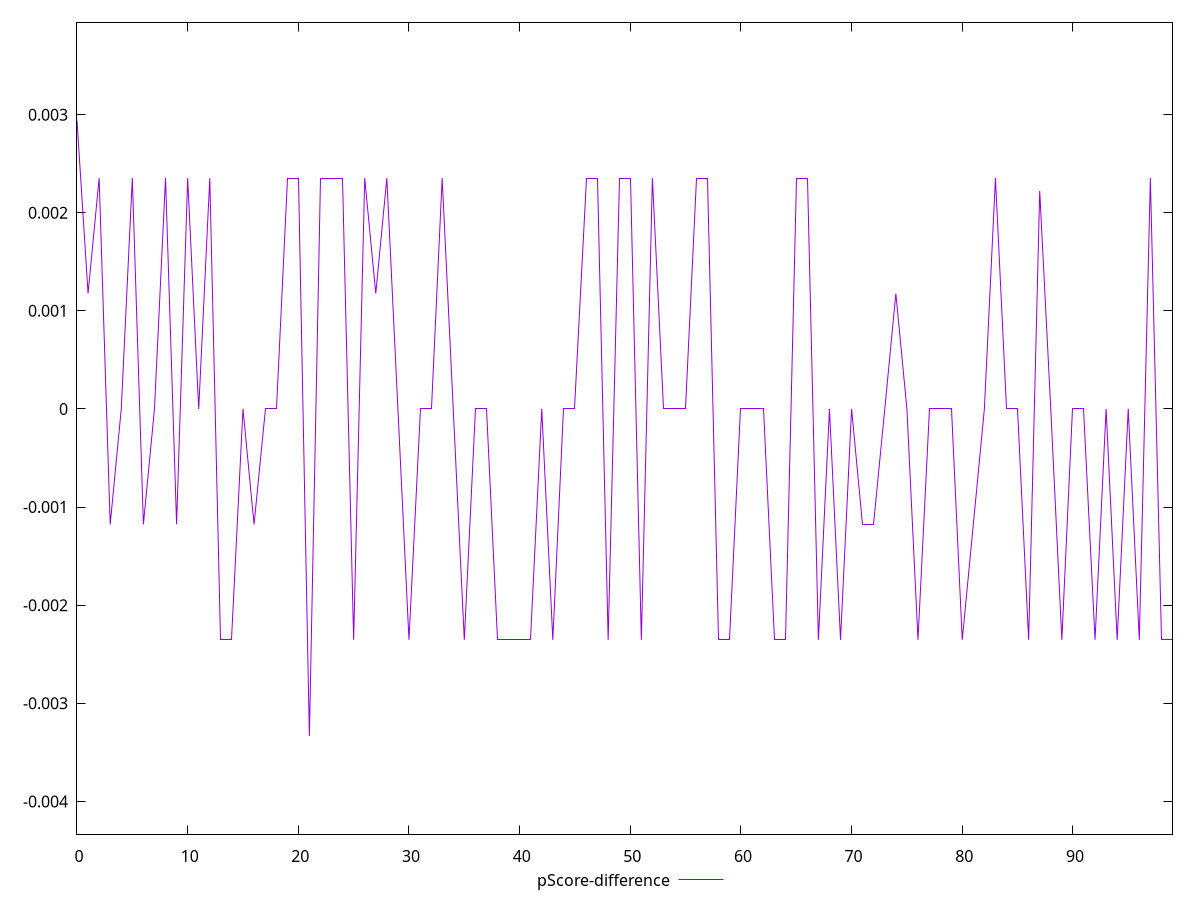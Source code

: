 reset

$pScoreDifference <<EOF
0 0.002941176470588225
1 0.0011764705882352788
2 0.0023529411764705577
3 -0.0011764705882352788
4 0
5 0.0023529411764705577
6 -0.0011764705882352788
7 0
8 0.0023529411764705577
9 -0.0011764705882352788
10 0.0023529411764705577
11 0
12 0.0023529411764705577
13 -0.002352941176470613
14 -0.002352941176470613
15 0
16 -0.0011764705882352788
17 0
18 0
19 0.0023529411764705577
20 0.0023529411764705577
21 -0.0033333333333332993
22 0.0023529411764705577
23 0.0023529411764705577
24 0.0023529411764705577
25 -0.002352941176470613
26 0.0023529411764705577
27 0.0011764705882352788
28 0.0023529411764705577
29 0
30 -0.002352941176470613
31 0
32 0
33 0.0023529411764705577
34 0
35 -0.002352941176470613
36 0
37 0
38 -0.002352941176470613
39 -0.002352941176470613
40 -0.002352941176470613
41 -0.002352941176470613
42 0
43 -0.002352941176470613
44 0
45 0
46 0.0023529411764705577
47 0.0023529411764705577
48 -0.002352941176470613
49 0.0023529411764705577
50 0.0023529411764705577
51 -0.002352941176470613
52 0.0023529411764705577
53 0
54 0
55 0
56 0.0023529411764705577
57 0.0023529411764705577
58 -0.002352941176470613
59 -0.002352941176470613
60 0
61 0
62 0
63 -0.002352941176470613
64 -0.002352941176470613
65 0.0023529411764705577
66 0.0023529411764705577
67 -0.002352941176470613
68 0
69 -0.002352941176470613
70 0
71 -0.0011764705882352788
72 -0.0011764705882352788
73 0
74 0.0011764705882353343
75 0
76 -0.002352941176470613
77 0
78 0
79 0
80 -0.002352941176470613
81 -0.0011764705882352788
82 0
83 0.0023529411764705577
84 0
85 0
86 -0.002352941176470613
87 0.0022222222222222365
88 0
89 -0.002352941176470613
90 0
91 0
92 -0.002352941176470613
93 0
94 -0.002352941176470613
95 0
96 -0.002352941176470613
97 0.0023529411764705577
98 -0.002352941176470613
99 -0.002352941176470613
EOF

set key outside below
set xrange [0:99]
set yrange [-0.004333333333333299:0.003941176470588225]
set trange [-0.004333333333333299:0.003941176470588225]
set terminal svg size 640, 500 enhanced background rgb 'white'
set output "reports/report_00032_2021-02-25T10-28-15.087Z/uses-http2/samples/agenda/pScore-difference/values.svg"

plot $pScoreDifference title "pScore-difference" with line

reset
